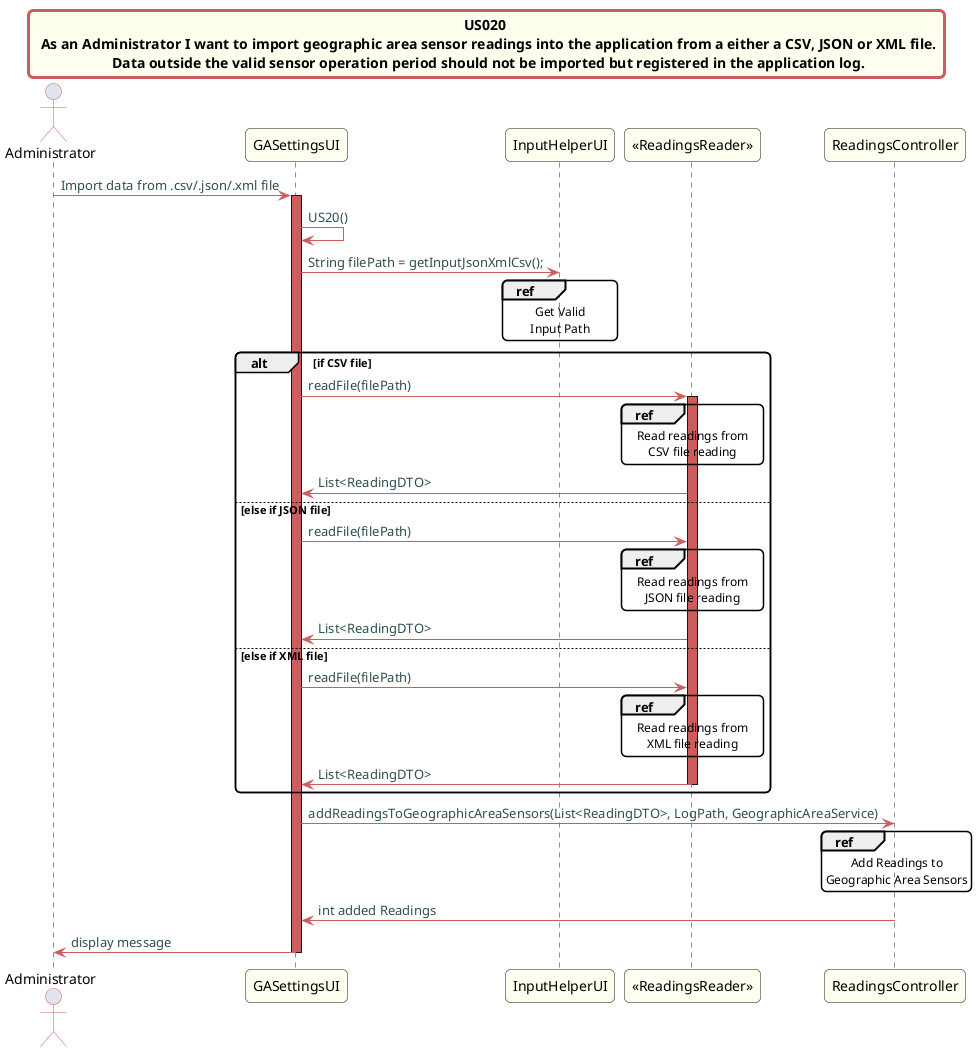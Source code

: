@startuml

skinparam titleBorderRoundCorner 10
skinparam titleBorderThickness 3
skinparam titleBorderColor indianred
skinparam titleBackgroundColor ivory
skinparam FontName quicksand

skinparam actor {
  BorderColor indianred
  }

skinparam sequence {
  LifeLineBackgroundColor indianred
  ParticipantBackgroundColor ivory
}

skinparam roundcorner 10

skinparam component {
  arrowThickness 1
  ArrowFontName Verdana
  ArrowColor indianred
  ArrowFontColor darkslategrey
}

title US020 \n  As an Administrator I want to import geographic area sensor readings into the application from a either a CSV, JSON or XML file. \n Data outside the valid sensor operation period should not be imported but registered in the application log.


actor Administrator
Administrator -> GASettingsUI: Import data from .csv/.json/.xml file
activate GASettingsUI
GASettingsUI -> GASettingsUI: US20()
GASettingsUI -> InputHelperUI: String filePath = getInputJsonXmlCsv();
ref over InputHelperUI
Get Valid
Input Path
end ref


alt if CSV file
GASettingsUI -> "<<ReadingsReader>>": readFile(filePath)
activate "<<ReadingsReader>>"
ref over "<<ReadingsReader>>"
Read readings from
CSV file reading
end ref


"<<ReadingsReader>>" -> GASettingsUI: List<ReadingDTO>
else else if JSON file
GASettingsUI -> "<<ReadingsReader>>": readFile(filePath)
ref over "<<ReadingsReader>>"
Read readings from
JSON file reading
end ref
"<<ReadingsReader>>" -> GASettingsUI: List<ReadingDTO>
else else if XML file
GASettingsUI -> "<<ReadingsReader>>": readFile(filePath)
ref over "<<ReadingsReader>>"
Read readings from
XML file reading
end ref
"<<ReadingsReader>>" -> GASettingsUI: List<ReadingDTO>
deactivate "<<ReadingsReader>>"
end

GASettingsUI -> ReadingsController: addReadingsToGeographicAreaSensors(List<ReadingDTO>, LogPath, GeographicAreaService)
ref over ReadingsController
Add Readings to
Geographic Area Sensors
end ref
ReadingsController -> GASettingsUI: int added Readings
GASettingsUI -> Administrator: display message
deactivate GASettingsUI

@enduml